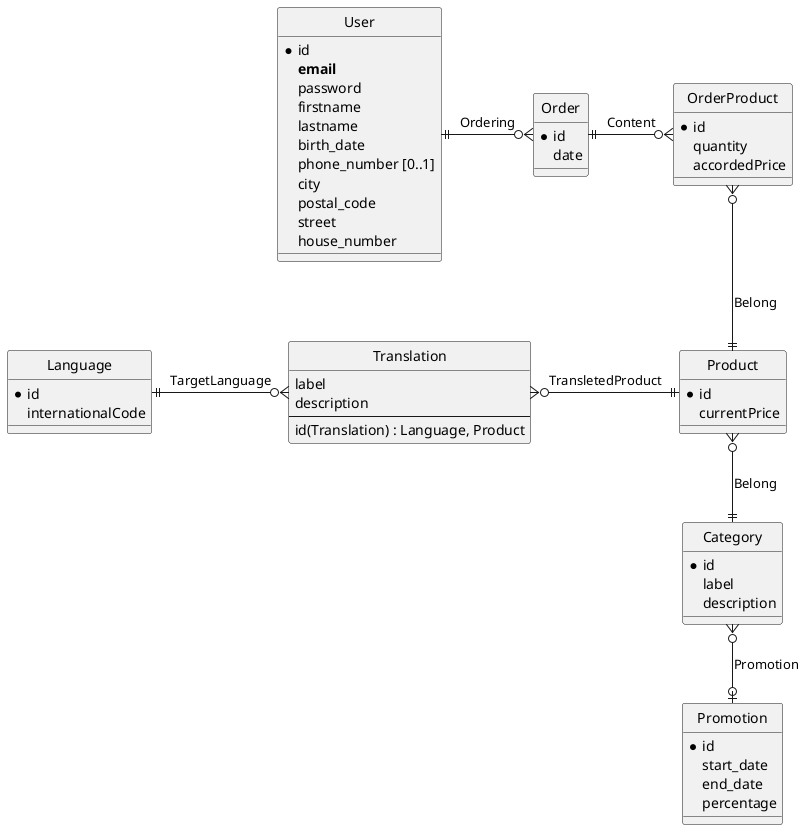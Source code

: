 @startuml
hide circle

entity User {
    * id
    **email**
    password
    firstname
    lastname
    birth_date
    phone_number [0..1]
    city
    postal_code
    street
    house_number
}

entity Category {
    * id
    label
    description
}

entity Product  {
    * id
    currentPrice
}

entity Order {
    *id
    date
}

entity OrderProduct {
    *id
    quantity
    accordedPrice
}

entity Translation {
    label
    description
    ---
    id(Translation) : Language, Product
}

entity Language {
    *id
    internationalCode
}

entity Promotion {
    *id
    start_date
    end_date
    percentage
}

Order ||-right-o{ OrderProduct : Content
User ||-right-o{ Order : Ordering
Category ||-up-o{ Product : Belong
OrderProduct }o--|| Product : Belong

Category }o--o| Promotion : Promotion

Product ||-left-o{ Translation : TransletedProduct
Translation }o-left-|| Language : TargetLanguage
@enduml